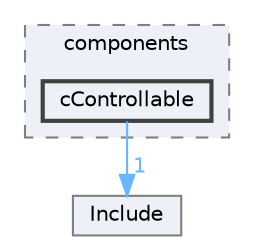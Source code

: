 digraph "src/Client/Engine/components/cControllable"
{
 // LATEX_PDF_SIZE
  bgcolor="transparent";
  edge [fontname=Helvetica,fontsize=10,labelfontname=Helvetica,labelfontsize=10];
  node [fontname=Helvetica,fontsize=10,shape=box,height=0.2,width=0.4];
  compound=true
  subgraph clusterdir_9b68175f6ec59f2f53caec43c273a8c1 {
    graph [ bgcolor="#edf0f7", pencolor="grey50", label="components", fontname=Helvetica,fontsize=10 style="filled,dashed", URL="dir_9b68175f6ec59f2f53caec43c273a8c1.html",tooltip=""]
  dir_6905d984a01a071446215adada89ad29 [label="cControllable", fillcolor="#edf0f7", color="grey25", style="filled,bold", URL="dir_6905d984a01a071446215adada89ad29.html",tooltip=""];
  }
  dir_5ee0edab4fbf36cc7e28fbed4f17b370 [label="Include", fillcolor="#edf0f7", color="grey50", style="filled", URL="dir_5ee0edab4fbf36cc7e28fbed4f17b370.html",tooltip=""];
  dir_6905d984a01a071446215adada89ad29->dir_5ee0edab4fbf36cc7e28fbed4f17b370 [headlabel="1", labeldistance=1.5 headhref="dir_000004_000014.html" color="steelblue1" fontcolor="steelblue1"];
}
